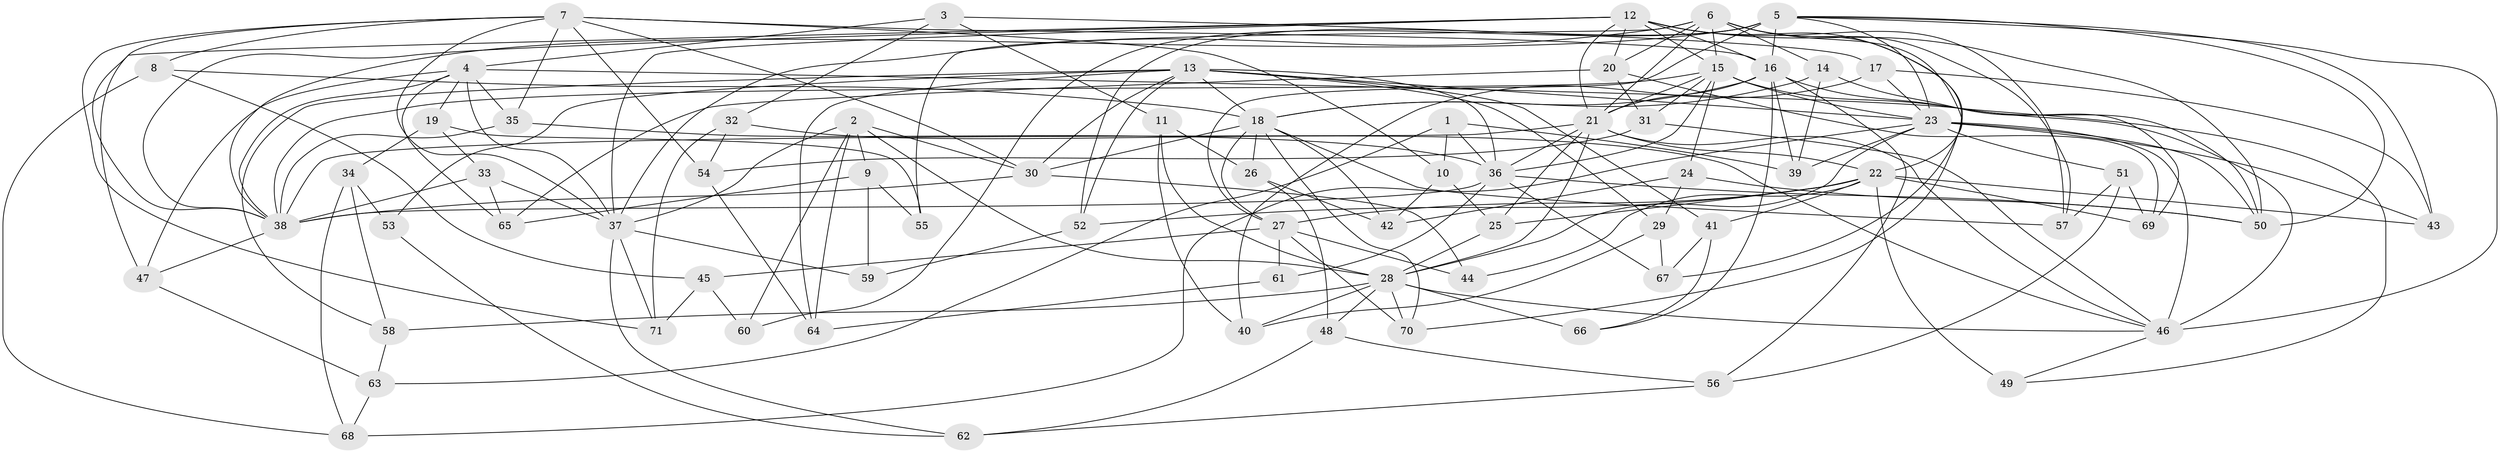 // original degree distribution, {4: 1.0}
// Generated by graph-tools (version 1.1) at 2025/38/03/09/25 02:38:18]
// undirected, 71 vertices, 190 edges
graph export_dot {
graph [start="1"]
  node [color=gray90,style=filled];
  1;
  2;
  3;
  4;
  5;
  6;
  7;
  8;
  9;
  10;
  11;
  12;
  13;
  14;
  15;
  16;
  17;
  18;
  19;
  20;
  21;
  22;
  23;
  24;
  25;
  26;
  27;
  28;
  29;
  30;
  31;
  32;
  33;
  34;
  35;
  36;
  37;
  38;
  39;
  40;
  41;
  42;
  43;
  44;
  45;
  46;
  47;
  48;
  49;
  50;
  51;
  52;
  53;
  54;
  55;
  56;
  57;
  58;
  59;
  60;
  61;
  62;
  63;
  64;
  65;
  66;
  67;
  68;
  69;
  70;
  71;
  1 -- 10 [weight=1.0];
  1 -- 36 [weight=1.0];
  1 -- 39 [weight=1.0];
  1 -- 63 [weight=1.0];
  2 -- 9 [weight=1.0];
  2 -- 28 [weight=1.0];
  2 -- 30 [weight=2.0];
  2 -- 37 [weight=1.0];
  2 -- 60 [weight=2.0];
  2 -- 64 [weight=1.0];
  3 -- 4 [weight=1.0];
  3 -- 11 [weight=1.0];
  3 -- 17 [weight=1.0];
  3 -- 32 [weight=1.0];
  4 -- 19 [weight=1.0];
  4 -- 35 [weight=1.0];
  4 -- 37 [weight=1.0];
  4 -- 38 [weight=1.0];
  4 -- 47 [weight=1.0];
  4 -- 49 [weight=1.0];
  4 -- 65 [weight=1.0];
  5 -- 16 [weight=2.0];
  5 -- 23 [weight=2.0];
  5 -- 27 [weight=1.0];
  5 -- 38 [weight=1.0];
  5 -- 43 [weight=1.0];
  5 -- 46 [weight=2.0];
  5 -- 50 [weight=1.0];
  5 -- 52 [weight=1.0];
  5 -- 60 [weight=1.0];
  6 -- 14 [weight=1.0];
  6 -- 15 [weight=1.0];
  6 -- 20 [weight=2.0];
  6 -- 21 [weight=1.0];
  6 -- 22 [weight=2.0];
  6 -- 37 [weight=1.0];
  6 -- 55 [weight=2.0];
  6 -- 57 [weight=1.0];
  6 -- 67 [weight=1.0];
  7 -- 8 [weight=1.0];
  7 -- 10 [weight=1.0];
  7 -- 16 [weight=1.0];
  7 -- 30 [weight=2.0];
  7 -- 35 [weight=1.0];
  7 -- 37 [weight=1.0];
  7 -- 38 [weight=1.0];
  7 -- 54 [weight=1.0];
  7 -- 71 [weight=1.0];
  8 -- 18 [weight=1.0];
  8 -- 45 [weight=1.0];
  8 -- 68 [weight=1.0];
  9 -- 55 [weight=1.0];
  9 -- 59 [weight=1.0];
  9 -- 65 [weight=1.0];
  10 -- 25 [weight=1.0];
  10 -- 42 [weight=1.0];
  11 -- 26 [weight=1.0];
  11 -- 28 [weight=1.0];
  11 -- 40 [weight=1.0];
  12 -- 15 [weight=1.0];
  12 -- 16 [weight=1.0];
  12 -- 20 [weight=1.0];
  12 -- 21 [weight=1.0];
  12 -- 37 [weight=1.0];
  12 -- 38 [weight=1.0];
  12 -- 47 [weight=1.0];
  12 -- 50 [weight=1.0];
  12 -- 57 [weight=1.0];
  12 -- 70 [weight=1.0];
  13 -- 18 [weight=1.0];
  13 -- 23 [weight=1.0];
  13 -- 29 [weight=1.0];
  13 -- 30 [weight=1.0];
  13 -- 36 [weight=2.0];
  13 -- 41 [weight=1.0];
  13 -- 52 [weight=1.0];
  13 -- 53 [weight=2.0];
  13 -- 58 [weight=1.0];
  13 -- 64 [weight=1.0];
  14 -- 18 [weight=1.0];
  14 -- 39 [weight=1.0];
  14 -- 69 [weight=1.0];
  15 -- 21 [weight=1.0];
  15 -- 23 [weight=1.0];
  15 -- 24 [weight=1.0];
  15 -- 31 [weight=1.0];
  15 -- 36 [weight=1.0];
  15 -- 38 [weight=1.0];
  15 -- 46 [weight=2.0];
  16 -- 18 [weight=1.0];
  16 -- 21 [weight=1.0];
  16 -- 39 [weight=1.0];
  16 -- 50 [weight=1.0];
  16 -- 56 [weight=1.0];
  16 -- 66 [weight=1.0];
  17 -- 23 [weight=1.0];
  17 -- 40 [weight=1.0];
  17 -- 43 [weight=1.0];
  18 -- 26 [weight=1.0];
  18 -- 27 [weight=1.0];
  18 -- 30 [weight=1.0];
  18 -- 42 [weight=1.0];
  18 -- 57 [weight=1.0];
  18 -- 70 [weight=1.0];
  19 -- 33 [weight=1.0];
  19 -- 34 [weight=1.0];
  19 -- 55 [weight=1.0];
  20 -- 31 [weight=1.0];
  20 -- 65 [weight=1.0];
  20 -- 69 [weight=1.0];
  21 -- 22 [weight=1.0];
  21 -- 25 [weight=1.0];
  21 -- 28 [weight=1.0];
  21 -- 36 [weight=1.0];
  21 -- 38 [weight=1.0];
  21 -- 46 [weight=1.0];
  22 -- 25 [weight=1.0];
  22 -- 27 [weight=1.0];
  22 -- 41 [weight=1.0];
  22 -- 43 [weight=1.0];
  22 -- 44 [weight=1.0];
  22 -- 49 [weight=2.0];
  22 -- 52 [weight=1.0];
  22 -- 69 [weight=1.0];
  23 -- 28 [weight=1.0];
  23 -- 39 [weight=1.0];
  23 -- 43 [weight=1.0];
  23 -- 46 [weight=1.0];
  23 -- 50 [weight=1.0];
  23 -- 51 [weight=1.0];
  23 -- 68 [weight=1.0];
  24 -- 29 [weight=1.0];
  24 -- 42 [weight=1.0];
  24 -- 50 [weight=1.0];
  25 -- 28 [weight=1.0];
  26 -- 42 [weight=1.0];
  26 -- 48 [weight=1.0];
  27 -- 44 [weight=2.0];
  27 -- 45 [weight=1.0];
  27 -- 61 [weight=1.0];
  27 -- 70 [weight=1.0];
  28 -- 40 [weight=1.0];
  28 -- 46 [weight=1.0];
  28 -- 48 [weight=1.0];
  28 -- 58 [weight=1.0];
  28 -- 66 [weight=2.0];
  28 -- 70 [weight=1.0];
  29 -- 40 [weight=1.0];
  29 -- 67 [weight=1.0];
  30 -- 38 [weight=1.0];
  30 -- 44 [weight=1.0];
  31 -- 46 [weight=1.0];
  31 -- 54 [weight=1.0];
  32 -- 46 [weight=1.0];
  32 -- 54 [weight=1.0];
  32 -- 71 [weight=1.0];
  33 -- 37 [weight=1.0];
  33 -- 38 [weight=1.0];
  33 -- 65 [weight=1.0];
  34 -- 53 [weight=1.0];
  34 -- 58 [weight=1.0];
  34 -- 68 [weight=1.0];
  35 -- 36 [weight=1.0];
  35 -- 38 [weight=1.0];
  36 -- 38 [weight=2.0];
  36 -- 50 [weight=1.0];
  36 -- 61 [weight=2.0];
  36 -- 67 [weight=1.0];
  37 -- 59 [weight=2.0];
  37 -- 62 [weight=1.0];
  37 -- 71 [weight=1.0];
  38 -- 47 [weight=1.0];
  41 -- 66 [weight=1.0];
  41 -- 67 [weight=1.0];
  45 -- 60 [weight=1.0];
  45 -- 71 [weight=1.0];
  46 -- 49 [weight=1.0];
  47 -- 63 [weight=1.0];
  48 -- 56 [weight=1.0];
  48 -- 62 [weight=1.0];
  51 -- 56 [weight=1.0];
  51 -- 57 [weight=1.0];
  51 -- 69 [weight=1.0];
  52 -- 59 [weight=1.0];
  53 -- 62 [weight=1.0];
  54 -- 64 [weight=1.0];
  56 -- 62 [weight=1.0];
  58 -- 63 [weight=1.0];
  61 -- 64 [weight=1.0];
  63 -- 68 [weight=1.0];
}
